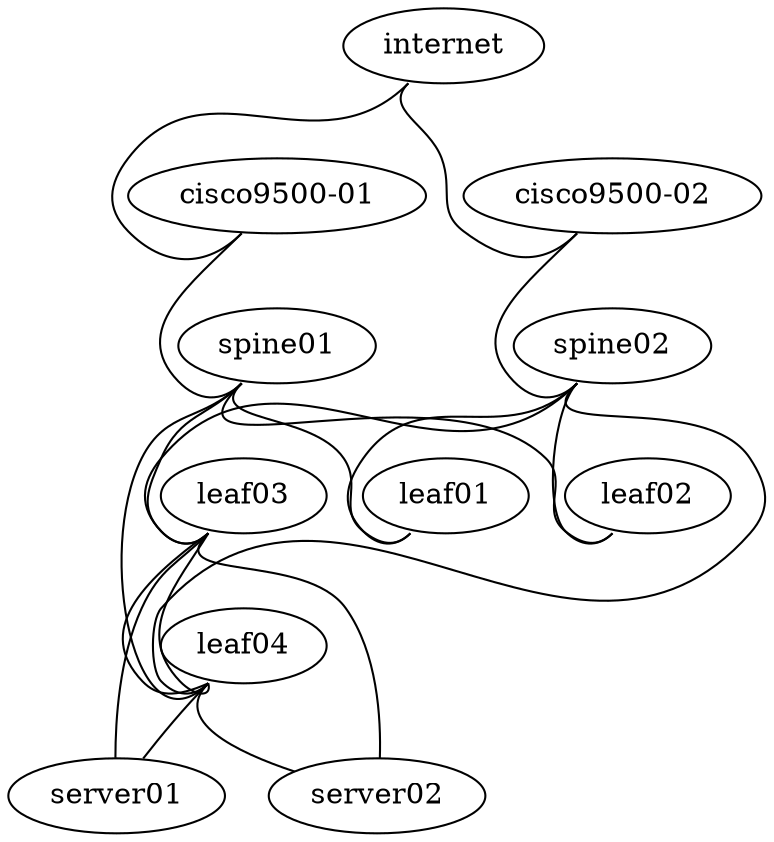 graph site {
 "internet" [function="internet" os="CumulusCommunity/cumulus-vx" version="3.7.2" memory="1024" config="./helper_scripts/extra_switch_config.sh" mgmt_ip="192.168.200.1"]
 "cisco9500-01" [function="cisco" os="CumulusCommunity/cumulus-vx" version="3.7.2" memory="1024" config="./helper_scripts/extra_switch_config.sh" mgmt_ip="192.168.200.2"]
 "cisco9500-02" [function="cisco" os="CumulusCommunity/cumulus-vx" version="3.7.2" memory="1024" config="./helper_scripts/extra_switch_config.sh" mgmt_ip="192.168.200.3"]
 "spine01" [function="spine" os="CumulusCommunity/cumulus-vx" version="3.7.2" memory="1024" config="./helper_scripts/extra_switch_config.sh" mgmt_ip="192.168.200.4"]
 "spine02" [function="spine" os="CumulusCommunity/cumulus-vx" version="3.7.2" memory="1024" config="./helper_scripts/extra_switch_config.sh" mgmt_ip="192.168.200.5"]
 "leaf01" [function="leaf" os="CumulusCommunity/cumulus-vx" version="3.7.2" memory="1024" config="./helper_scripts/extra_switch_config.sh" mgmt_ip="192.168.200.6"]
 "leaf02" [function="leaf" os="CumulusCommunity/cumulus-vx" version="3.7.2" memory="1024" config="./helper_scripts/extra_switch_config.sh" mgmt_ip="192.168.200.7"]
 "leaf03" [function="leaf" os="CumulusCommunity/cumulus-vx" version="3.7.2" memory="1024" config="./helper_scripts/extra_switch_config.sh" mgmt_ip="192.168.200.8"]
 "leaf04" [function="leaf" os="CumulusCommunity/cumulus-vx" version="3.7.2" memory="1024" config="./helper_scripts/extra_switch_config.sh" mgmt_ip="192.168.200.9"]
 "server01" [function="host" os="yk0/ubuntu-xenial" memory="768" config="./helper_scripts/extra_server_config.sh" mgmt_ip="192.168.200.10"]
 "server02" [function="host" os="yk0/ubuntu-xenial" memory="768" config="./helper_scripts/extra_server_config.sh" mgmt_ip="192.168.200.11"]

"internet":"swp1" -- "cisco9500-01":"swp2"
"internet":"swp2" -- "cisco9500-02":"swp2"
"cisco9500-01":"swp1" -- "spine01":"swp10"
"cisco9500-02":"swp1" -- "spine02":"swp10"
"spine01":"swp1" -- "leaf01":"swp53"
"spine01":"swp2" -- "leaf02":"swp51"
"spine01":"swp3" -- "leaf03":"swp51"
"spine01":"swp4" -- "leaf04":"swp51"
"spine02":"swp1" -- "leaf01":"swp54"
"spine02":"swp2" -- "leaf02":"swp52"
"spine02":"swp3" -- "leaf03":"swp52"
"spine02":"swp4" -- "leaf04":"swp52"
"leaf03":"swp1" -- "server01":"eth1"
"leaf03":"swp2" -- "server02":"eth1"
"leaf04":"swp1" -- "server01":"eth2"
"leaf04":"swp2" -- "server02":"eth2"
"leaf03":"swp49" -- "leaf04":"swp49"
"leaf03":"swp50" -- "leaf04":"swp50"
}
